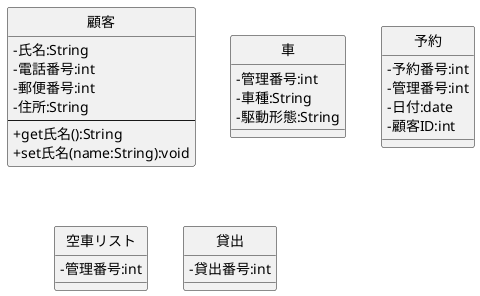 @startuml 車両貸出しシステム
skinparam classAttributeIconSize 0
class 顧客{
- 氏名:String
- 電話番号:int
- 郵便番号:int
- 住所:String
---
+get氏名():String
+set氏名(name:String):void
}

class 車 {
- 管理番号:int
- 車種:String
- 駆動形態:String
}
class 予約 {
- 予約番号:int
- 管理番号:int
- 日付:date
- 顧客ID:int
}
class 空車リスト {
- 管理番号:int
}
class 貸出 {
- 貸出番号:int
}
hide 顧客 circle
hide 車 circle
hide 予約 circle
hide 空車リスト circle
hide 貸出 circle
@enduml